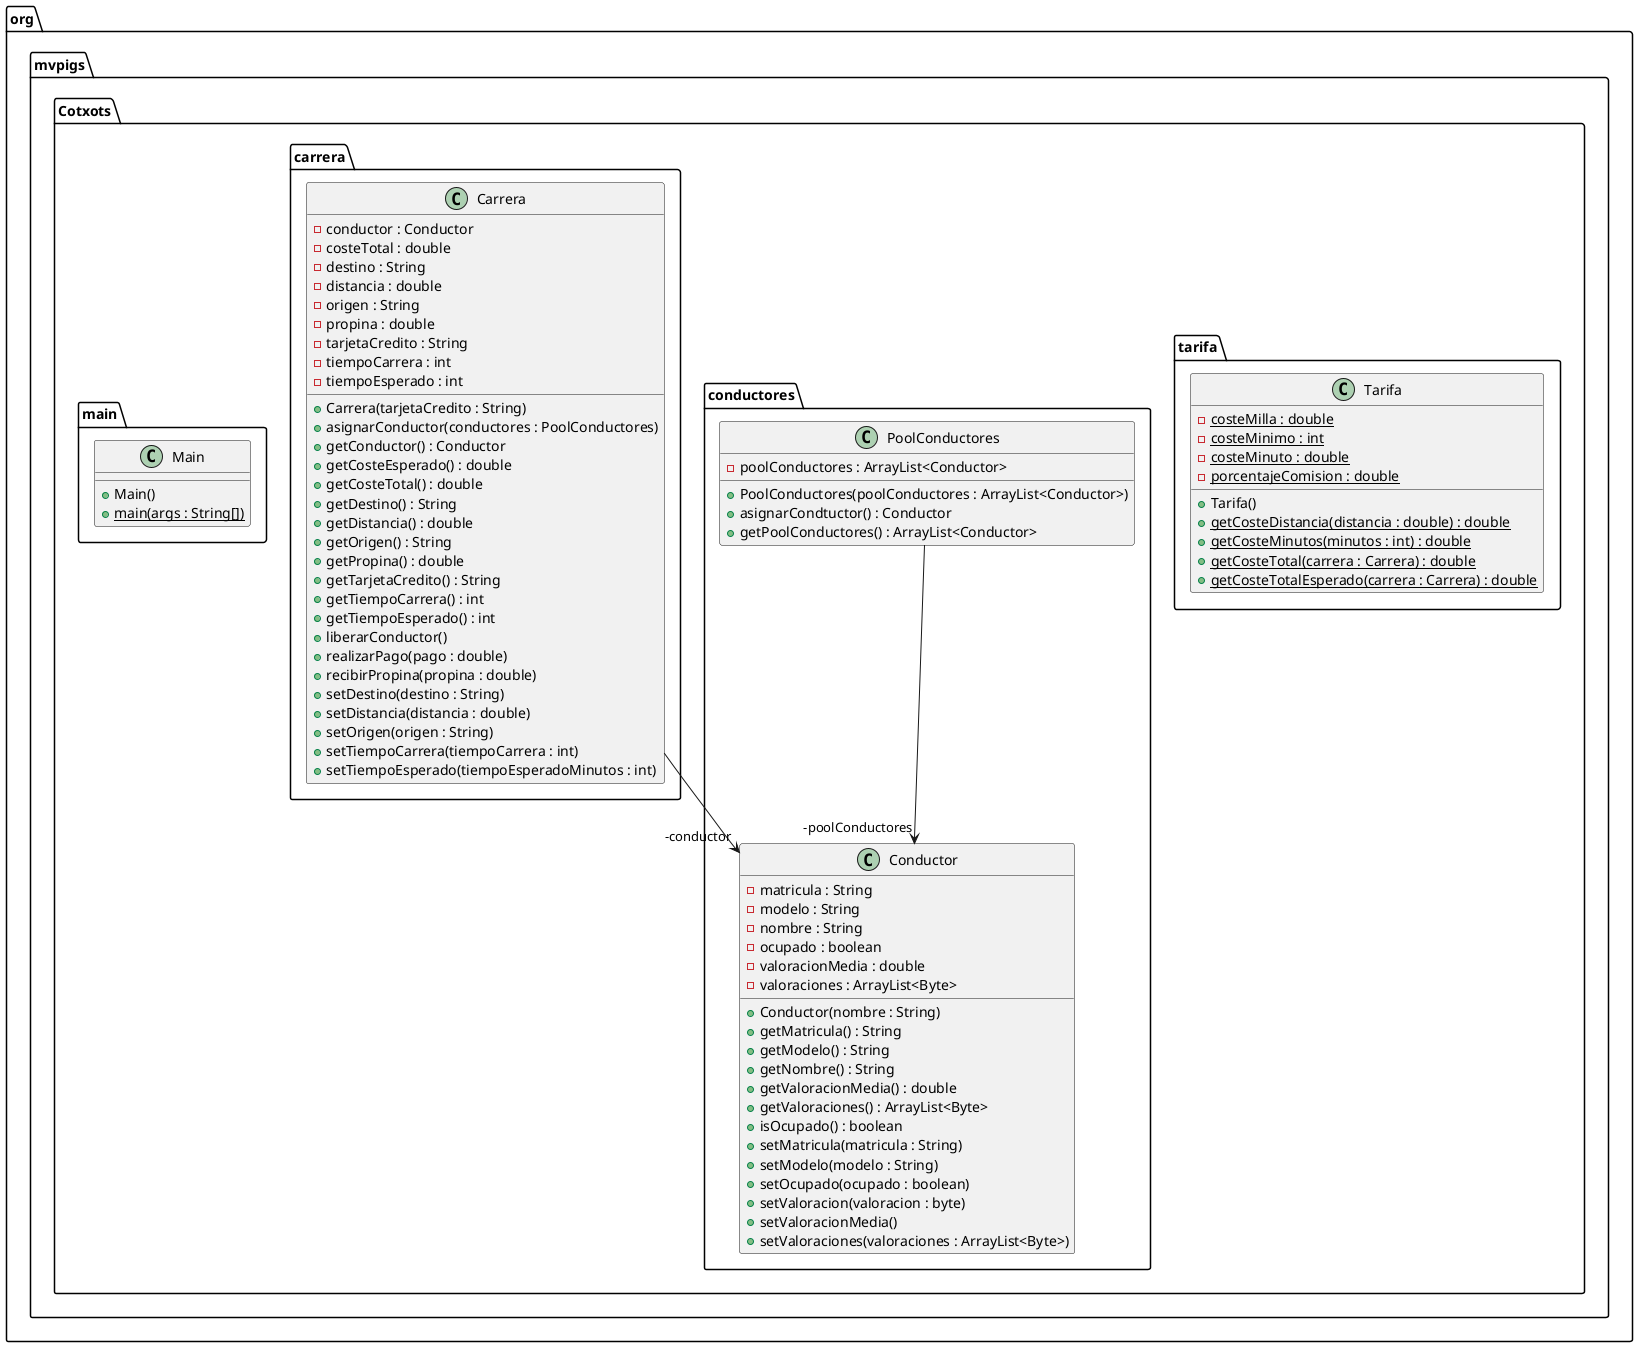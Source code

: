 @startuml
package org.mvpigs.Cotxots.conductores {
  class Conductor {
    - matricula : String
    - modelo : String
    - nombre : String
    - ocupado : boolean
    - valoracionMedia : double
    - valoraciones : ArrayList<Byte>
    + Conductor(nombre : String)
    + getMatricula() : String
    + getModelo() : String
    + getNombre() : String
    + getValoracionMedia() : double
    + getValoraciones() : ArrayList<Byte>
    + isOcupado() : boolean
    + setMatricula(matricula : String)
    + setModelo(modelo : String)
    + setOcupado(ocupado : boolean)
    + setValoracion(valoracion : byte)
    + setValoracionMedia()
    + setValoraciones(valoraciones : ArrayList<Byte>)
  }
  class PoolConductores {
    - poolConductores : ArrayList<Conductor>
    + PoolConductores(poolConductores : ArrayList<Conductor>)
    + asignarCondtuctor() : Conductor
    + getPoolConductores() : ArrayList<Conductor>
  }
}
package org.mvpigs.Cotxots.tarifa {
  class Tarifa {
    - costeMilla : double {static}
    - costeMinimo : int {static}
    - costeMinuto : double {static}
    - porcentajeComision : double {static}
    + Tarifa()
    + getCosteDistancia(distancia : double) : double {static}
    + getCosteMinutos(minutos : int) : double {static}
    + getCosteTotal(carrera : Carrera) : double {static}
    + getCosteTotalEsperado(carrera : Carrera) : double {static}
  }
}
package org.mvpigs.Cotxots.carrera {
  class Carrera {
    - conductor : Conductor
    - costeTotal : double
    - destino : String
    - distancia : double
    - origen : String
    - propina : double
    - tarjetaCredito : String
    - tiempoCarrera : int
    - tiempoEsperado : int
    + Carrera(tarjetaCredito : String)
    + asignarConductor(conductores : PoolConductores)
    + getConductor() : Conductor
    + getCosteEsperado() : double
    + getCosteTotal() : double
    + getDestino() : String
    + getDistancia() : double
    + getOrigen() : String
    + getPropina() : double
    + getTarjetaCredito() : String
    + getTiempoCarrera() : int
    + getTiempoEsperado() : int
    + liberarConductor()
    + realizarPago(pago : double)
    + recibirPropina(propina : double)
    + setDestino(destino : String)
    + setDistancia(distancia : double)
    + setOrigen(origen : String)
    + setTiempoCarrera(tiempoCarrera : int)
    + setTiempoEsperado(tiempoEsperadoMinutos : int)
  }
}
package org.mvpigs.Cotxots.main {
  class Main {
    + Main()
    + main(args : String[]) {static}
  }
}
PoolConductores -->  "-poolConductores" Conductor
Carrera -->  "-conductor" Conductor
@enduml